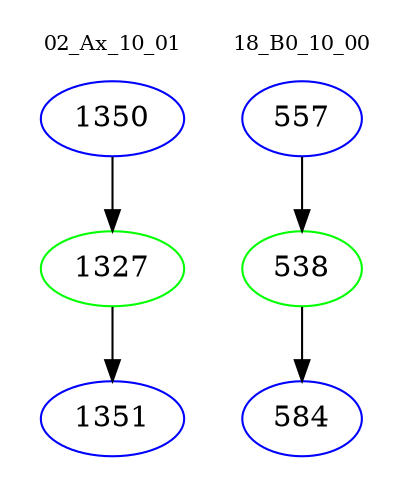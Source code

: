 digraph{
subgraph cluster_0 {
color = white
label = "02_Ax_10_01";
fontsize=10;
T0_1350 [label="1350", color="blue"]
T0_1350 -> T0_1327 [color="black"]
T0_1327 [label="1327", color="green"]
T0_1327 -> T0_1351 [color="black"]
T0_1351 [label="1351", color="blue"]
}
subgraph cluster_1 {
color = white
label = "18_B0_10_00";
fontsize=10;
T1_557 [label="557", color="blue"]
T1_557 -> T1_538 [color="black"]
T1_538 [label="538", color="green"]
T1_538 -> T1_584 [color="black"]
T1_584 [label="584", color="blue"]
}
}
